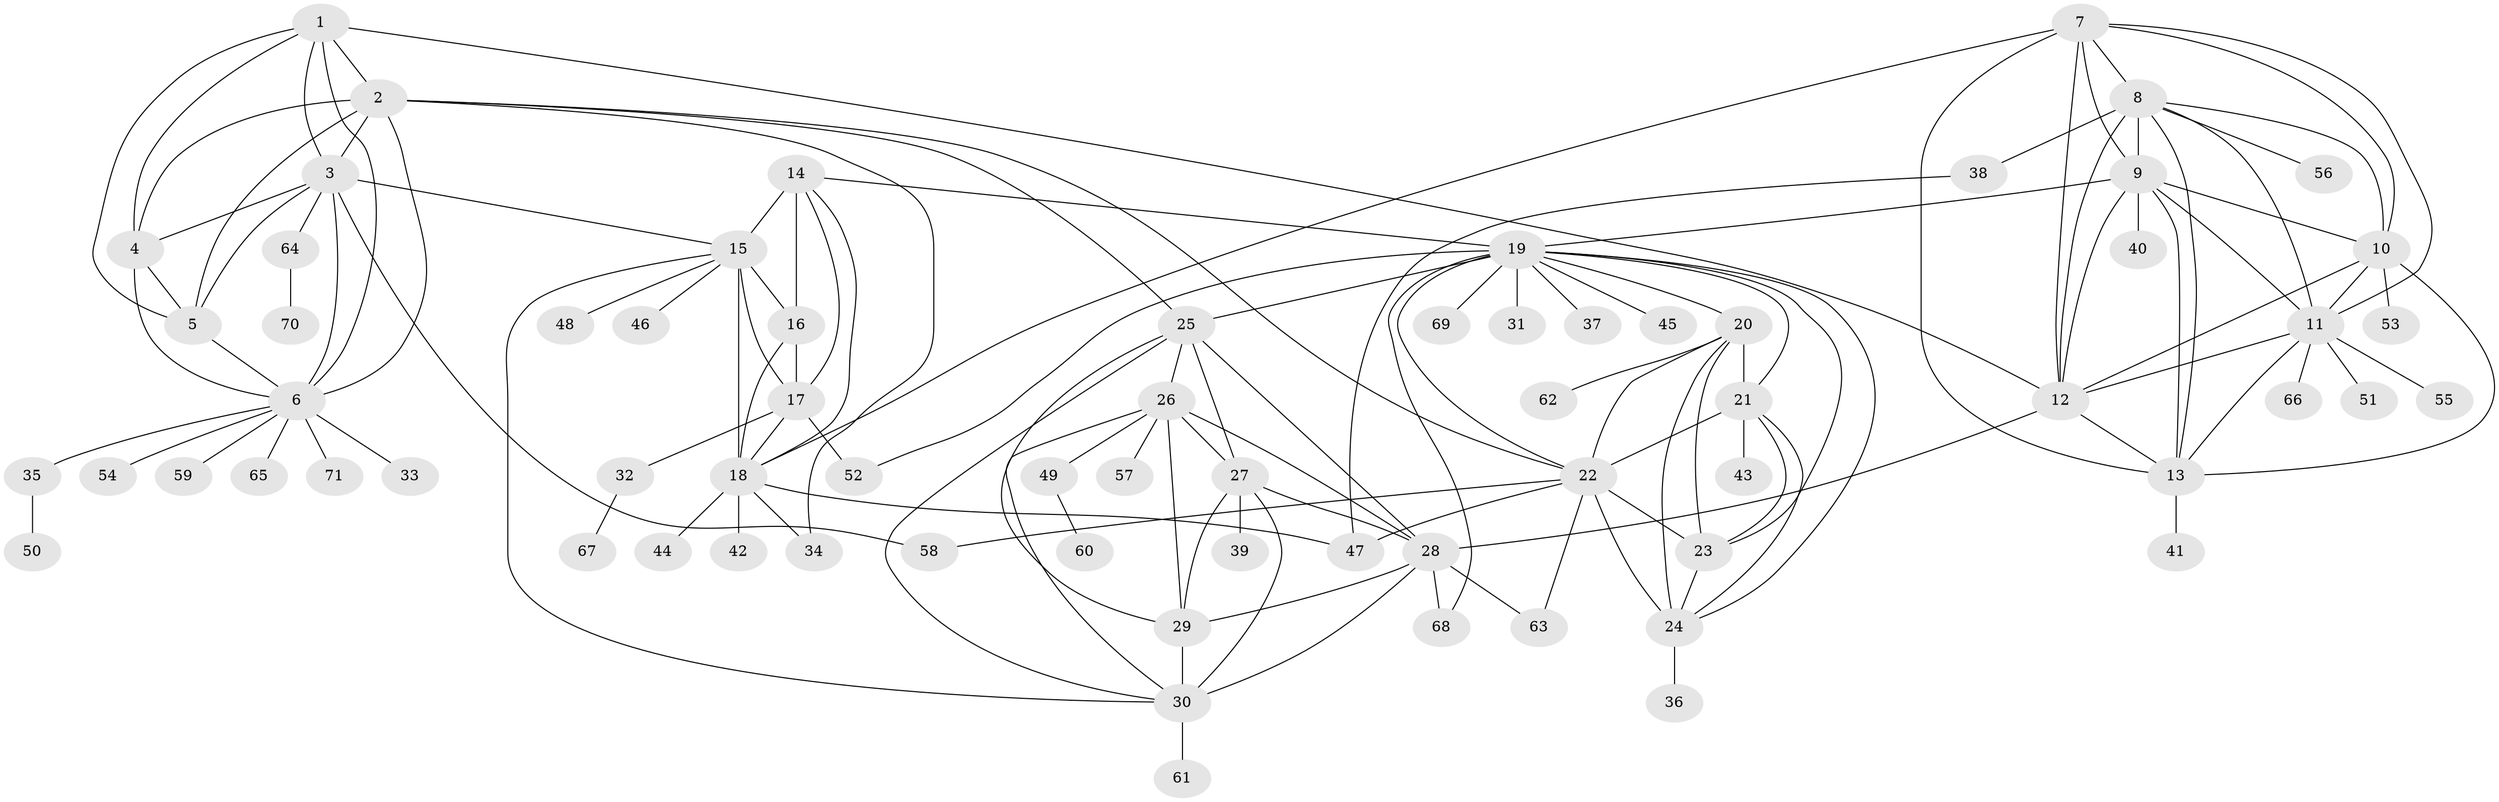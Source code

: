 // original degree distribution, {8: 0.03546099290780142, 6: 0.02127659574468085, 9: 0.07092198581560284, 10: 0.0425531914893617, 7: 0.028368794326241134, 13: 0.014184397163120567, 11: 0.014184397163120567, 12: 0.014184397163120567, 16: 0.0070921985815602835, 1: 0.6028368794326241, 2: 0.11347517730496454, 3: 0.03546099290780142}
// Generated by graph-tools (version 1.1) at 2025/37/03/09/25 02:37:21]
// undirected, 71 vertices, 134 edges
graph export_dot {
graph [start="1"]
  node [color=gray90,style=filled];
  1;
  2;
  3;
  4;
  5;
  6;
  7;
  8;
  9;
  10;
  11;
  12;
  13;
  14;
  15;
  16;
  17;
  18;
  19;
  20;
  21;
  22;
  23;
  24;
  25;
  26;
  27;
  28;
  29;
  30;
  31;
  32;
  33;
  34;
  35;
  36;
  37;
  38;
  39;
  40;
  41;
  42;
  43;
  44;
  45;
  46;
  47;
  48;
  49;
  50;
  51;
  52;
  53;
  54;
  55;
  56;
  57;
  58;
  59;
  60;
  61;
  62;
  63;
  64;
  65;
  66;
  67;
  68;
  69;
  70;
  71;
  1 -- 2 [weight=2.0];
  1 -- 3 [weight=1.0];
  1 -- 4 [weight=1.0];
  1 -- 5 [weight=1.0];
  1 -- 6 [weight=1.0];
  1 -- 12 [weight=1.0];
  2 -- 3 [weight=2.0];
  2 -- 4 [weight=5.0];
  2 -- 5 [weight=2.0];
  2 -- 6 [weight=2.0];
  2 -- 22 [weight=1.0];
  2 -- 25 [weight=1.0];
  2 -- 34 [weight=1.0];
  3 -- 4 [weight=1.0];
  3 -- 5 [weight=1.0];
  3 -- 6 [weight=1.0];
  3 -- 15 [weight=1.0];
  3 -- 58 [weight=1.0];
  3 -- 64 [weight=1.0];
  4 -- 5 [weight=1.0];
  4 -- 6 [weight=1.0];
  5 -- 6 [weight=1.0];
  6 -- 33 [weight=1.0];
  6 -- 35 [weight=1.0];
  6 -- 54 [weight=1.0];
  6 -- 59 [weight=1.0];
  6 -- 65 [weight=1.0];
  6 -- 71 [weight=1.0];
  7 -- 8 [weight=1.0];
  7 -- 9 [weight=1.0];
  7 -- 10 [weight=1.0];
  7 -- 11 [weight=1.0];
  7 -- 12 [weight=1.0];
  7 -- 13 [weight=1.0];
  7 -- 18 [weight=1.0];
  8 -- 9 [weight=1.0];
  8 -- 10 [weight=1.0];
  8 -- 11 [weight=1.0];
  8 -- 12 [weight=1.0];
  8 -- 13 [weight=1.0];
  8 -- 38 [weight=3.0];
  8 -- 56 [weight=1.0];
  9 -- 10 [weight=1.0];
  9 -- 11 [weight=1.0];
  9 -- 12 [weight=1.0];
  9 -- 13 [weight=1.0];
  9 -- 19 [weight=1.0];
  9 -- 40 [weight=1.0];
  10 -- 11 [weight=1.0];
  10 -- 12 [weight=1.0];
  10 -- 13 [weight=1.0];
  10 -- 53 [weight=1.0];
  11 -- 12 [weight=1.0];
  11 -- 13 [weight=1.0];
  11 -- 51 [weight=1.0];
  11 -- 55 [weight=2.0];
  11 -- 66 [weight=1.0];
  12 -- 13 [weight=1.0];
  12 -- 28 [weight=1.0];
  13 -- 41 [weight=5.0];
  14 -- 15 [weight=3.0];
  14 -- 16 [weight=1.0];
  14 -- 17 [weight=1.0];
  14 -- 18 [weight=1.0];
  14 -- 19 [weight=1.0];
  15 -- 16 [weight=3.0];
  15 -- 17 [weight=3.0];
  15 -- 18 [weight=3.0];
  15 -- 30 [weight=1.0];
  15 -- 46 [weight=1.0];
  15 -- 48 [weight=1.0];
  16 -- 17 [weight=1.0];
  16 -- 18 [weight=1.0];
  17 -- 18 [weight=1.0];
  17 -- 32 [weight=1.0];
  17 -- 52 [weight=1.0];
  18 -- 34 [weight=1.0];
  18 -- 42 [weight=1.0];
  18 -- 44 [weight=1.0];
  18 -- 47 [weight=1.0];
  19 -- 20 [weight=1.0];
  19 -- 21 [weight=1.0];
  19 -- 22 [weight=2.0];
  19 -- 23 [weight=1.0];
  19 -- 24 [weight=1.0];
  19 -- 25 [weight=1.0];
  19 -- 31 [weight=1.0];
  19 -- 37 [weight=1.0];
  19 -- 45 [weight=1.0];
  19 -- 52 [weight=1.0];
  19 -- 68 [weight=1.0];
  19 -- 69 [weight=1.0];
  20 -- 21 [weight=1.0];
  20 -- 22 [weight=2.0];
  20 -- 23 [weight=1.0];
  20 -- 24 [weight=1.0];
  20 -- 62 [weight=1.0];
  21 -- 22 [weight=2.0];
  21 -- 23 [weight=1.0];
  21 -- 24 [weight=1.0];
  21 -- 43 [weight=3.0];
  22 -- 23 [weight=2.0];
  22 -- 24 [weight=2.0];
  22 -- 47 [weight=1.0];
  22 -- 58 [weight=1.0];
  22 -- 63 [weight=1.0];
  23 -- 24 [weight=1.0];
  24 -- 36 [weight=3.0];
  25 -- 26 [weight=1.0];
  25 -- 27 [weight=2.0];
  25 -- 28 [weight=1.0];
  25 -- 29 [weight=1.0];
  25 -- 30 [weight=1.0];
  26 -- 27 [weight=2.0];
  26 -- 28 [weight=1.0];
  26 -- 29 [weight=1.0];
  26 -- 30 [weight=1.0];
  26 -- 49 [weight=1.0];
  26 -- 57 [weight=1.0];
  27 -- 28 [weight=2.0];
  27 -- 29 [weight=4.0];
  27 -- 30 [weight=2.0];
  27 -- 39 [weight=7.0];
  28 -- 29 [weight=1.0];
  28 -- 30 [weight=1.0];
  28 -- 63 [weight=1.0];
  28 -- 68 [weight=1.0];
  29 -- 30 [weight=1.0];
  30 -- 61 [weight=1.0];
  32 -- 67 [weight=1.0];
  35 -- 50 [weight=1.0];
  38 -- 47 [weight=1.0];
  49 -- 60 [weight=1.0];
  64 -- 70 [weight=1.0];
}
